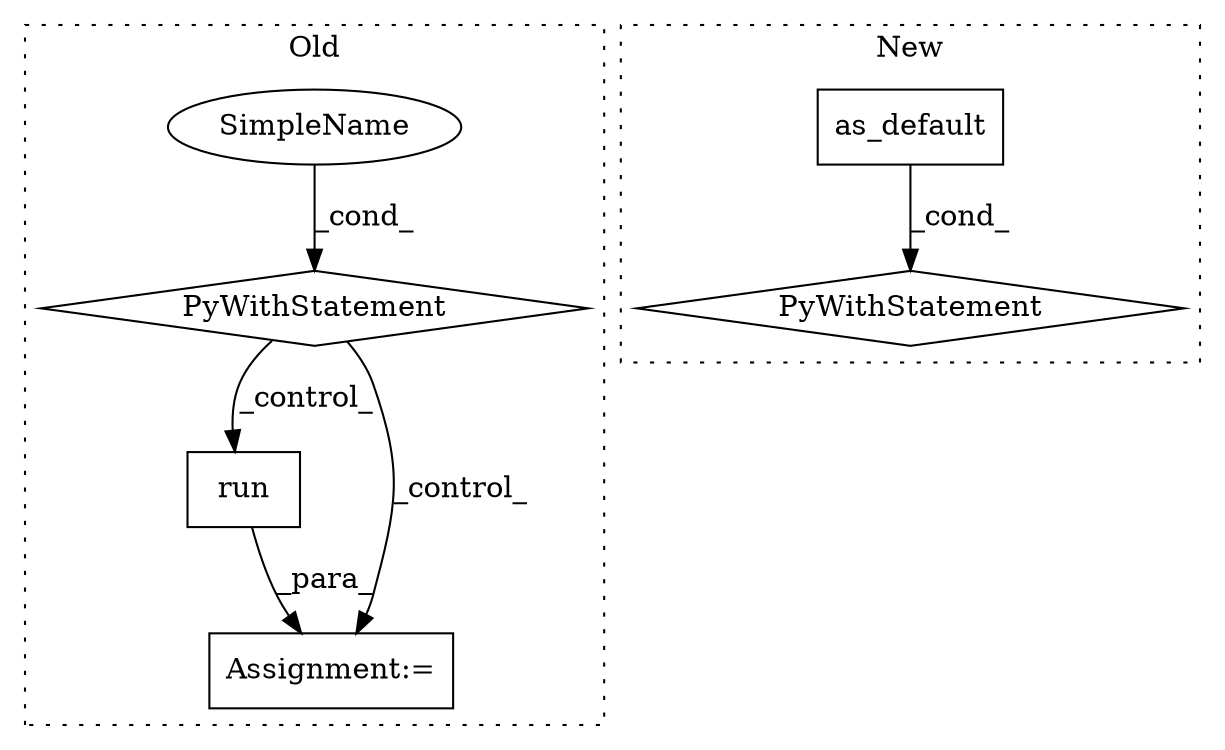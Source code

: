 digraph G {
subgraph cluster0 {
1 [label="run" a="32" s="18467,18503" l="4,1" shape="box"];
4 [label="SimpleName" a="42" s="" l="" shape="ellipse"];
5 [label="PyWithStatement" a="104" s="18317,18371" l="10,2" shape="diamond"];
6 [label="Assignment:=" a="7" s="18434" l="1" shape="box"];
label = "Old";
style="dotted";
}
subgraph cluster1 {
2 [label="as_default" a="32" s="9498" l="12" shape="box"];
3 [label="PyWithStatement" a="104" s="9478,9510" l="10,2" shape="diamond"];
label = "New";
style="dotted";
}
1 -> 6 [label="_para_"];
2 -> 3 [label="_cond_"];
4 -> 5 [label="_cond_"];
5 -> 1 [label="_control_"];
5 -> 6 [label="_control_"];
}